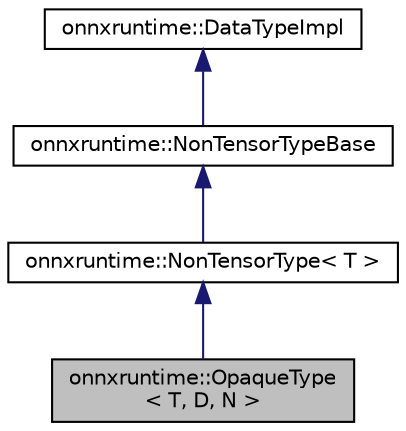 digraph "onnxruntime::OpaqueType&lt; T, D, N &gt;"
{
  edge [fontname="Helvetica",fontsize="10",labelfontname="Helvetica",labelfontsize="10"];
  node [fontname="Helvetica",fontsize="10",shape=record];
  Node4 [label="onnxruntime::OpaqueType\l\< T, D, N \>",height=0.2,width=0.4,color="black", fillcolor="grey75", style="filled", fontcolor="black"];
  Node5 -> Node4 [dir="back",color="midnightblue",fontsize="10",style="solid"];
  Node5 [label="onnxruntime::NonTensorType\< T \>",height=0.2,width=0.4,color="black", fillcolor="white", style="filled",URL="$classonnxruntime_1_1NonTensorType.html"];
  Node6 -> Node5 [dir="back",color="midnightblue",fontsize="10",style="solid"];
  Node6 [label="onnxruntime::NonTensorTypeBase",height=0.2,width=0.4,color="black", fillcolor="white", style="filled",URL="$classonnxruntime_1_1NonTensorTypeBase.html",tooltip="Base type for all non-tensors, maps, sequences and opaques. "];
  Node7 -> Node6 [dir="back",color="midnightblue",fontsize="10",style="solid"];
  Node7 [label="onnxruntime::DataTypeImpl",height=0.2,width=0.4,color="black", fillcolor="white", style="filled",URL="$classonnxruntime_1_1DataTypeImpl.html",tooltip="Base class for MLDataType. "];
}
